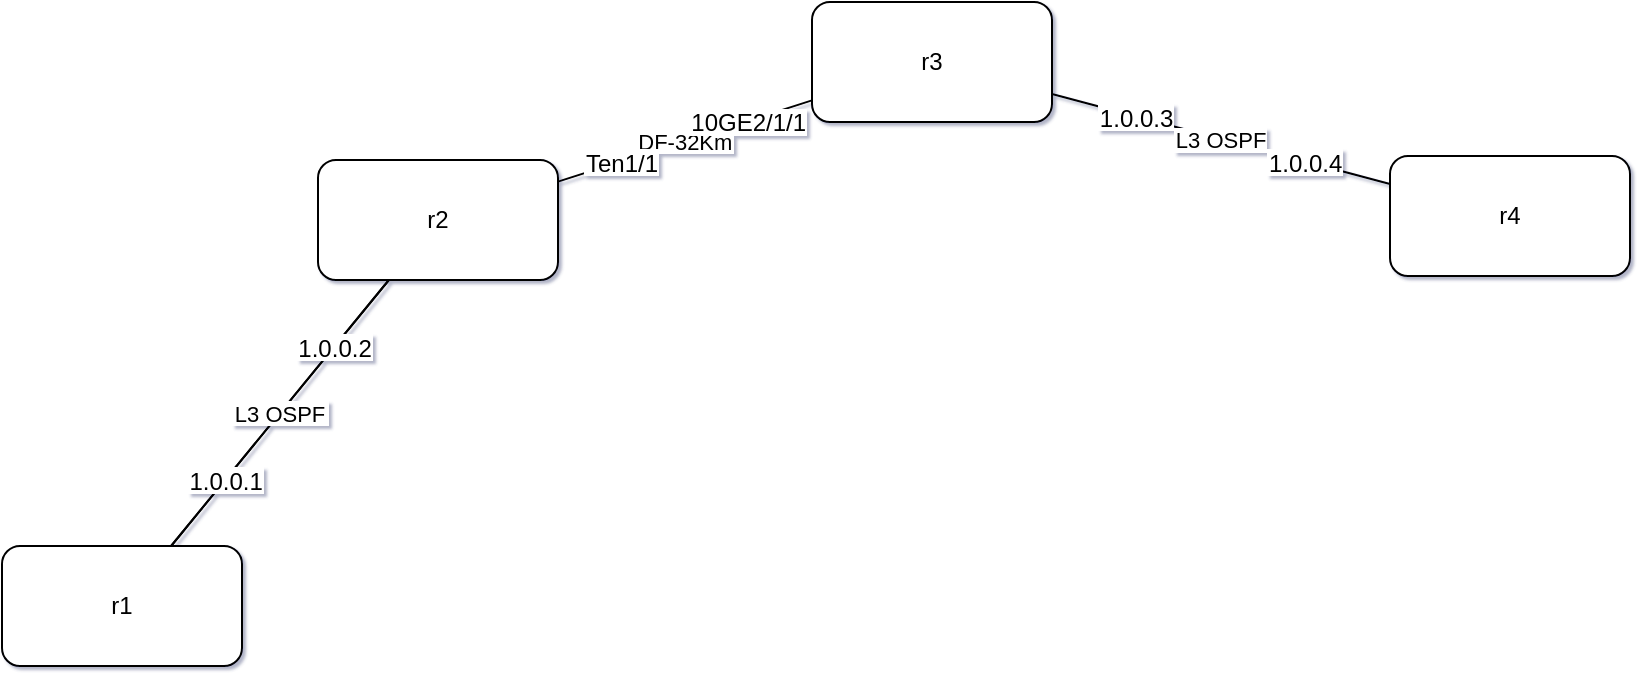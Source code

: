 <mxfile compressed="false" type="device">
    <diagram id="Page-1" name="Page-1">
      <mxGraphModel arrows="1" connect="1" dx="1360" dy="864" fold="1" grid="1" gridSize="10" guides="1" math="0" page="1" pageHeight="1169" pageScale="1" pageWidth="827" shadow="1" tooltips="1">
        <root>
          <mxCell id="0" />   
          <mxCell id="1" parent="0" />
        <object bottom_label="core" description="Core Router" id="r1" label="r1" pic="" top_label="1.1.1.1">
      <mxCell parent="1" style="rounded=1;whiteSpace=wrap;html=1;" vertex="1">
          <mxGeometry as="geometry" height="60" width="120" x="299" y="272" />
      </mxCell>
    </object><object bottom_label="core" description="Core Router" id="r2" label="r2" pic="" top_label="2.2.2.2">
      <mxCell parent="1" style="rounded=1;whiteSpace=wrap;html=1;" vertex="1">
          <mxGeometry as="geometry" height="60" width="120" x="457" y="79" />
      </mxCell>
    </object><object bottom_label="edge" description="Edge Router" id="r3" label="r3" pic="" top_label="3.3.3.3">
      <mxCell parent="1" style="rounded=1;whiteSpace=wrap;html=1;" vertex="1">
          <mxGeometry as="geometry" height="60" width="120" x="704" y="0" />
      </mxCell>
    </object><object bottom_label="edge" description="Edge Router" id="r4" label="r4" pic="" top_label="4.4.4.4">
      <mxCell parent="1" style="rounded=1;whiteSpace=wrap;html=1;" vertex="1">
          <mxGeometry as="geometry" height="60" width="120" x="993" y="77" />
      </mxCell>
    </object><mxCell connectable="0" id="4c783d026b64f7f34abadd5be66e427d-src" parent="4c783d026b64f7f34abadd5be66e427d" style="labelBackgroundColor=#ffffff;;" value="Gi1/1" vertex="1">
      <mxGeometry as="geometry" relative="1" x="-0.5">
        <mxPoint as="offset" />
      </mxGeometry>
    </mxCell><mxCell connectable="0" id="4c783d026b64f7f34abadd5be66e427d-trgt" parent="4c783d026b64f7f34abadd5be66e427d" style="labelBackgroundColor=#ffffff;;" value="Gi3/4" vertex="1">
      <mxGeometry as="geometry" relative="-1" x="0.5">
        <mxPoint as="offset" />
      </mxGeometry>
    </mxCell><object description="DF link between R1 and R2" id="4c783d026b64f7f34abadd5be66e427d" label="DF-10Km" source="r1" src_label="Gi1/1" target="r2" trgt_label="Gi3/4">
      <mxCell edge="1" parent="1" source="r1" style="endArrow=none;" target="r2">
          <mxGeometry as="geometry" relative="1" />
      </mxCell>
    </object><mxCell connectable="0" id="e6f937d44e23fd838cb4d793ac7ec326-src" parent="e6f937d44e23fd838cb4d793ac7ec326" style="labelBackgroundColor=#ffffff;;" value="10GE2/1/1" vertex="1">
      <mxGeometry as="geometry" relative="1" x="-0.5">
        <mxPoint as="offset" />
      </mxGeometry>
    </mxCell><mxCell connectable="0" id="e6f937d44e23fd838cb4d793ac7ec326-trgt" parent="e6f937d44e23fd838cb4d793ac7ec326" style="labelBackgroundColor=#ffffff;;" value="Ten1/1" vertex="1">
      <mxGeometry as="geometry" relative="-1" x="0.5">
        <mxPoint as="offset" />
      </mxGeometry>
    </mxCell><object description="DF link between R3 and R2" id="e6f937d44e23fd838cb4d793ac7ec326" label="DF-32Km" source="r3" src_label="10GE2/1/1" target="r2" trgt_label="Ten1/1">
      <mxCell edge="1" parent="1" source="r3" style="endArrow=none;" target="r2">
          <mxGeometry as="geometry" relative="1" />
      </mxCell>
    </object><mxCell connectable="0" id="fb091eb9eb3328d084184682b15173eb-src" parent="fb091eb9eb3328d084184682b15173eb" style="labelBackgroundColor=#ffffff;;" value="1.0.0.1" vertex="1">
      <mxGeometry as="geometry" relative="1" x="-0.5">
        <mxPoint as="offset" />
      </mxGeometry>
    </mxCell><mxCell connectable="0" id="fb091eb9eb3328d084184682b15173eb-trgt" parent="fb091eb9eb3328d084184682b15173eb" style="labelBackgroundColor=#ffffff;;" value="1.0.0.2" vertex="1">
      <mxGeometry as="geometry" relative="-1" x="0.5">
        <mxPoint as="offset" />
      </mxGeometry>
    </mxCell><object description="L3 path" id="fb091eb9eb3328d084184682b15173eb" label="L3 OSPF" source="r1" src_label="1.0.0.1" target="r2" trgt_label="1.0.0.2">
      <mxCell edge="1" parent="1" source="r1" style="endArrow=none;" target="r2">
          <mxGeometry as="geometry" relative="1" />
      </mxCell>
    </object><mxCell connectable="0" id="ad02300af0dbdc296d1753fec8337e97-src" parent="ad02300af0dbdc296d1753fec8337e97" style="labelBackgroundColor=#ffffff;;" value="1.0.0.3" vertex="1">
      <mxGeometry as="geometry" relative="1" x="-0.5">
        <mxPoint as="offset" />
      </mxGeometry>
    </mxCell><mxCell connectable="0" id="ad02300af0dbdc296d1753fec8337e97-trgt" parent="ad02300af0dbdc296d1753fec8337e97" style="labelBackgroundColor=#ffffff;;" value="1.0.0.4" vertex="1">
      <mxGeometry as="geometry" relative="-1" x="0.5">
        <mxPoint as="offset" />
      </mxGeometry>
    </mxCell><object description="L3 path" id="ad02300af0dbdc296d1753fec8337e97" label="L3 OSPF" source="r3" src_label="1.0.0.3" target="r4" trgt_label="1.0.0.4">
      <mxCell edge="1" parent="1" source="r3" style="endArrow=none;" target="r4">
          <mxGeometry as="geometry" relative="1" />
      </mxCell>
    </object></root>
      </mxGraphModel>
    </diagram></mxfile>